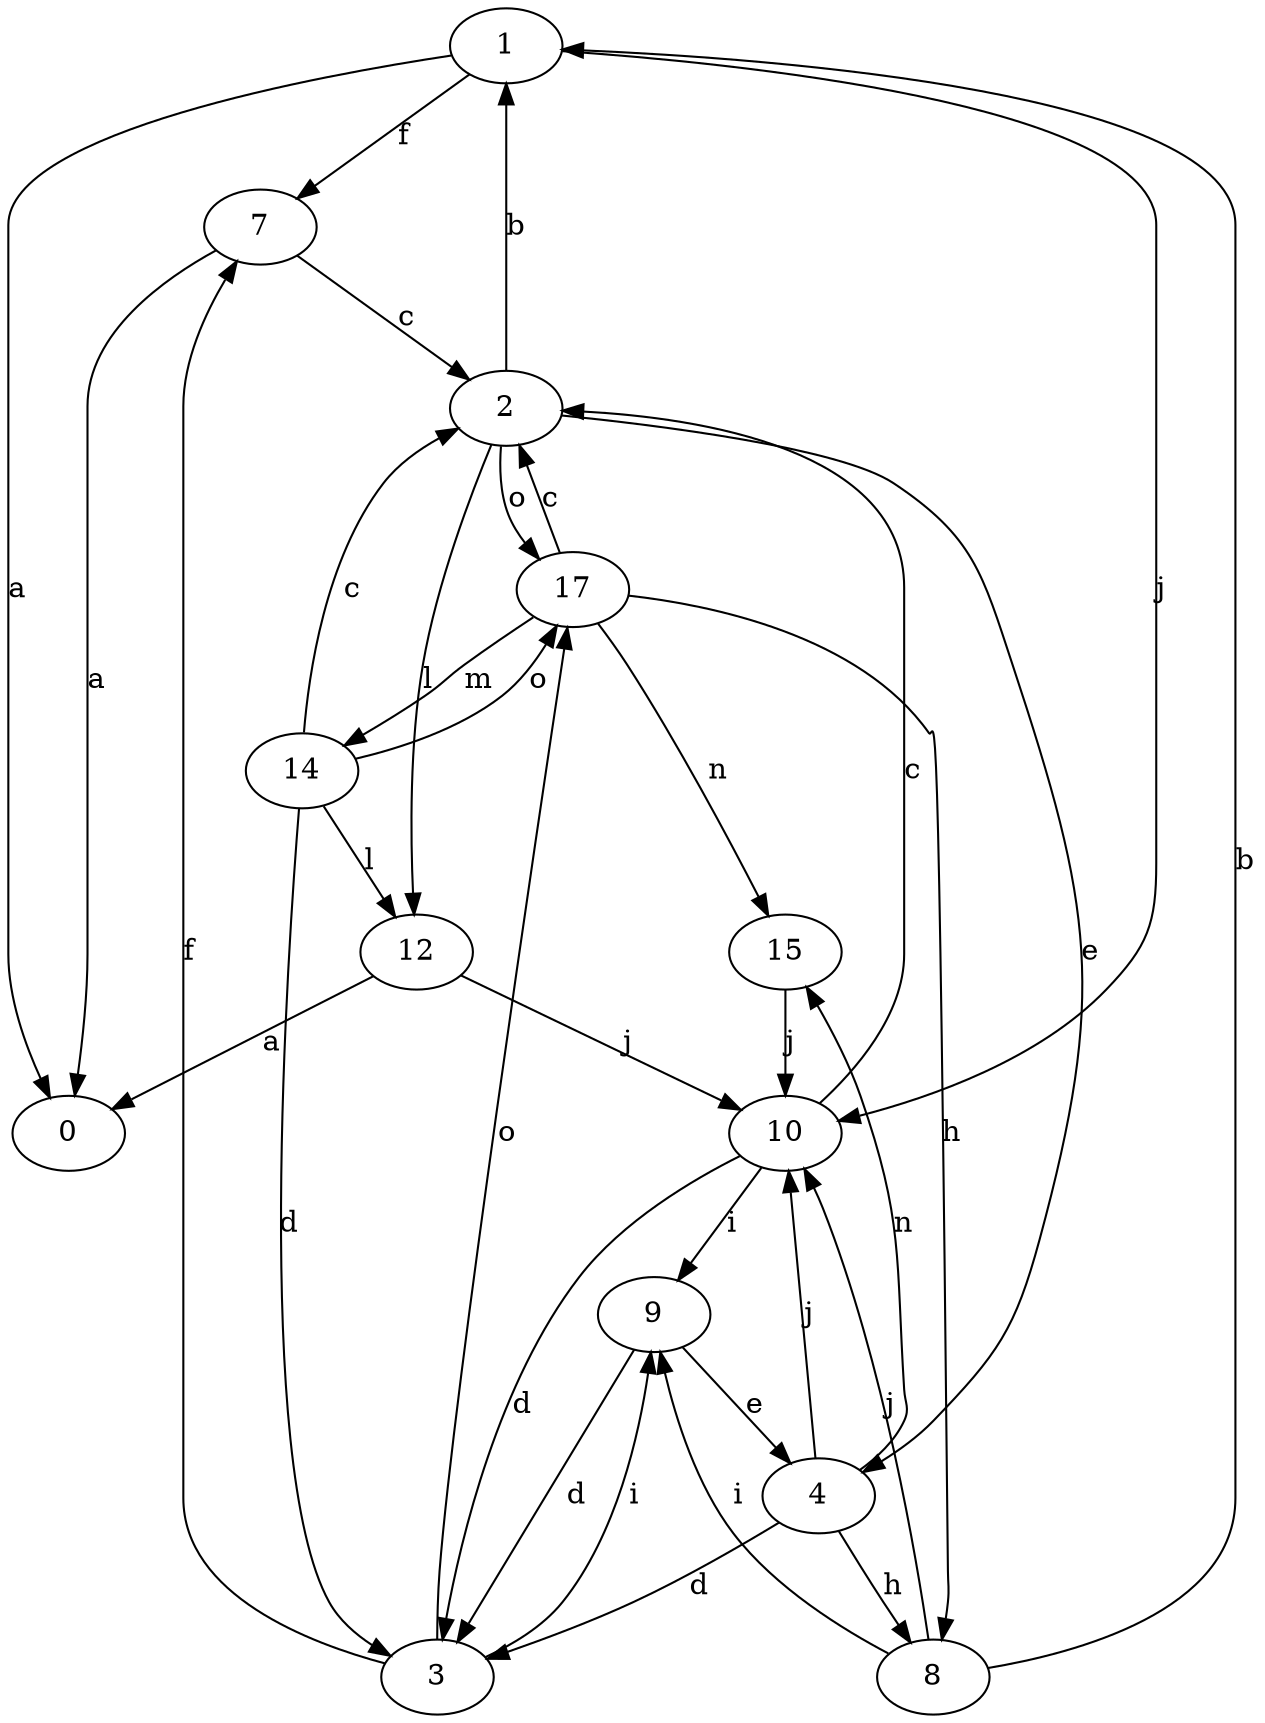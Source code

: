 strict digraph  {
0;
1;
2;
3;
4;
7;
8;
9;
10;
12;
14;
15;
17;
1 -> 0  [label=a];
1 -> 7  [label=f];
1 -> 10  [label=j];
2 -> 1  [label=b];
2 -> 4  [label=e];
2 -> 12  [label=l];
2 -> 17  [label=o];
3 -> 7  [label=f];
3 -> 9  [label=i];
3 -> 17  [label=o];
4 -> 3  [label=d];
4 -> 8  [label=h];
4 -> 10  [label=j];
4 -> 15  [label=n];
7 -> 0  [label=a];
7 -> 2  [label=c];
8 -> 1  [label=b];
8 -> 9  [label=i];
8 -> 10  [label=j];
9 -> 3  [label=d];
9 -> 4  [label=e];
10 -> 2  [label=c];
10 -> 3  [label=d];
10 -> 9  [label=i];
12 -> 0  [label=a];
12 -> 10  [label=j];
14 -> 2  [label=c];
14 -> 3  [label=d];
14 -> 12  [label=l];
14 -> 17  [label=o];
15 -> 10  [label=j];
17 -> 2  [label=c];
17 -> 8  [label=h];
17 -> 14  [label=m];
17 -> 15  [label=n];
}
